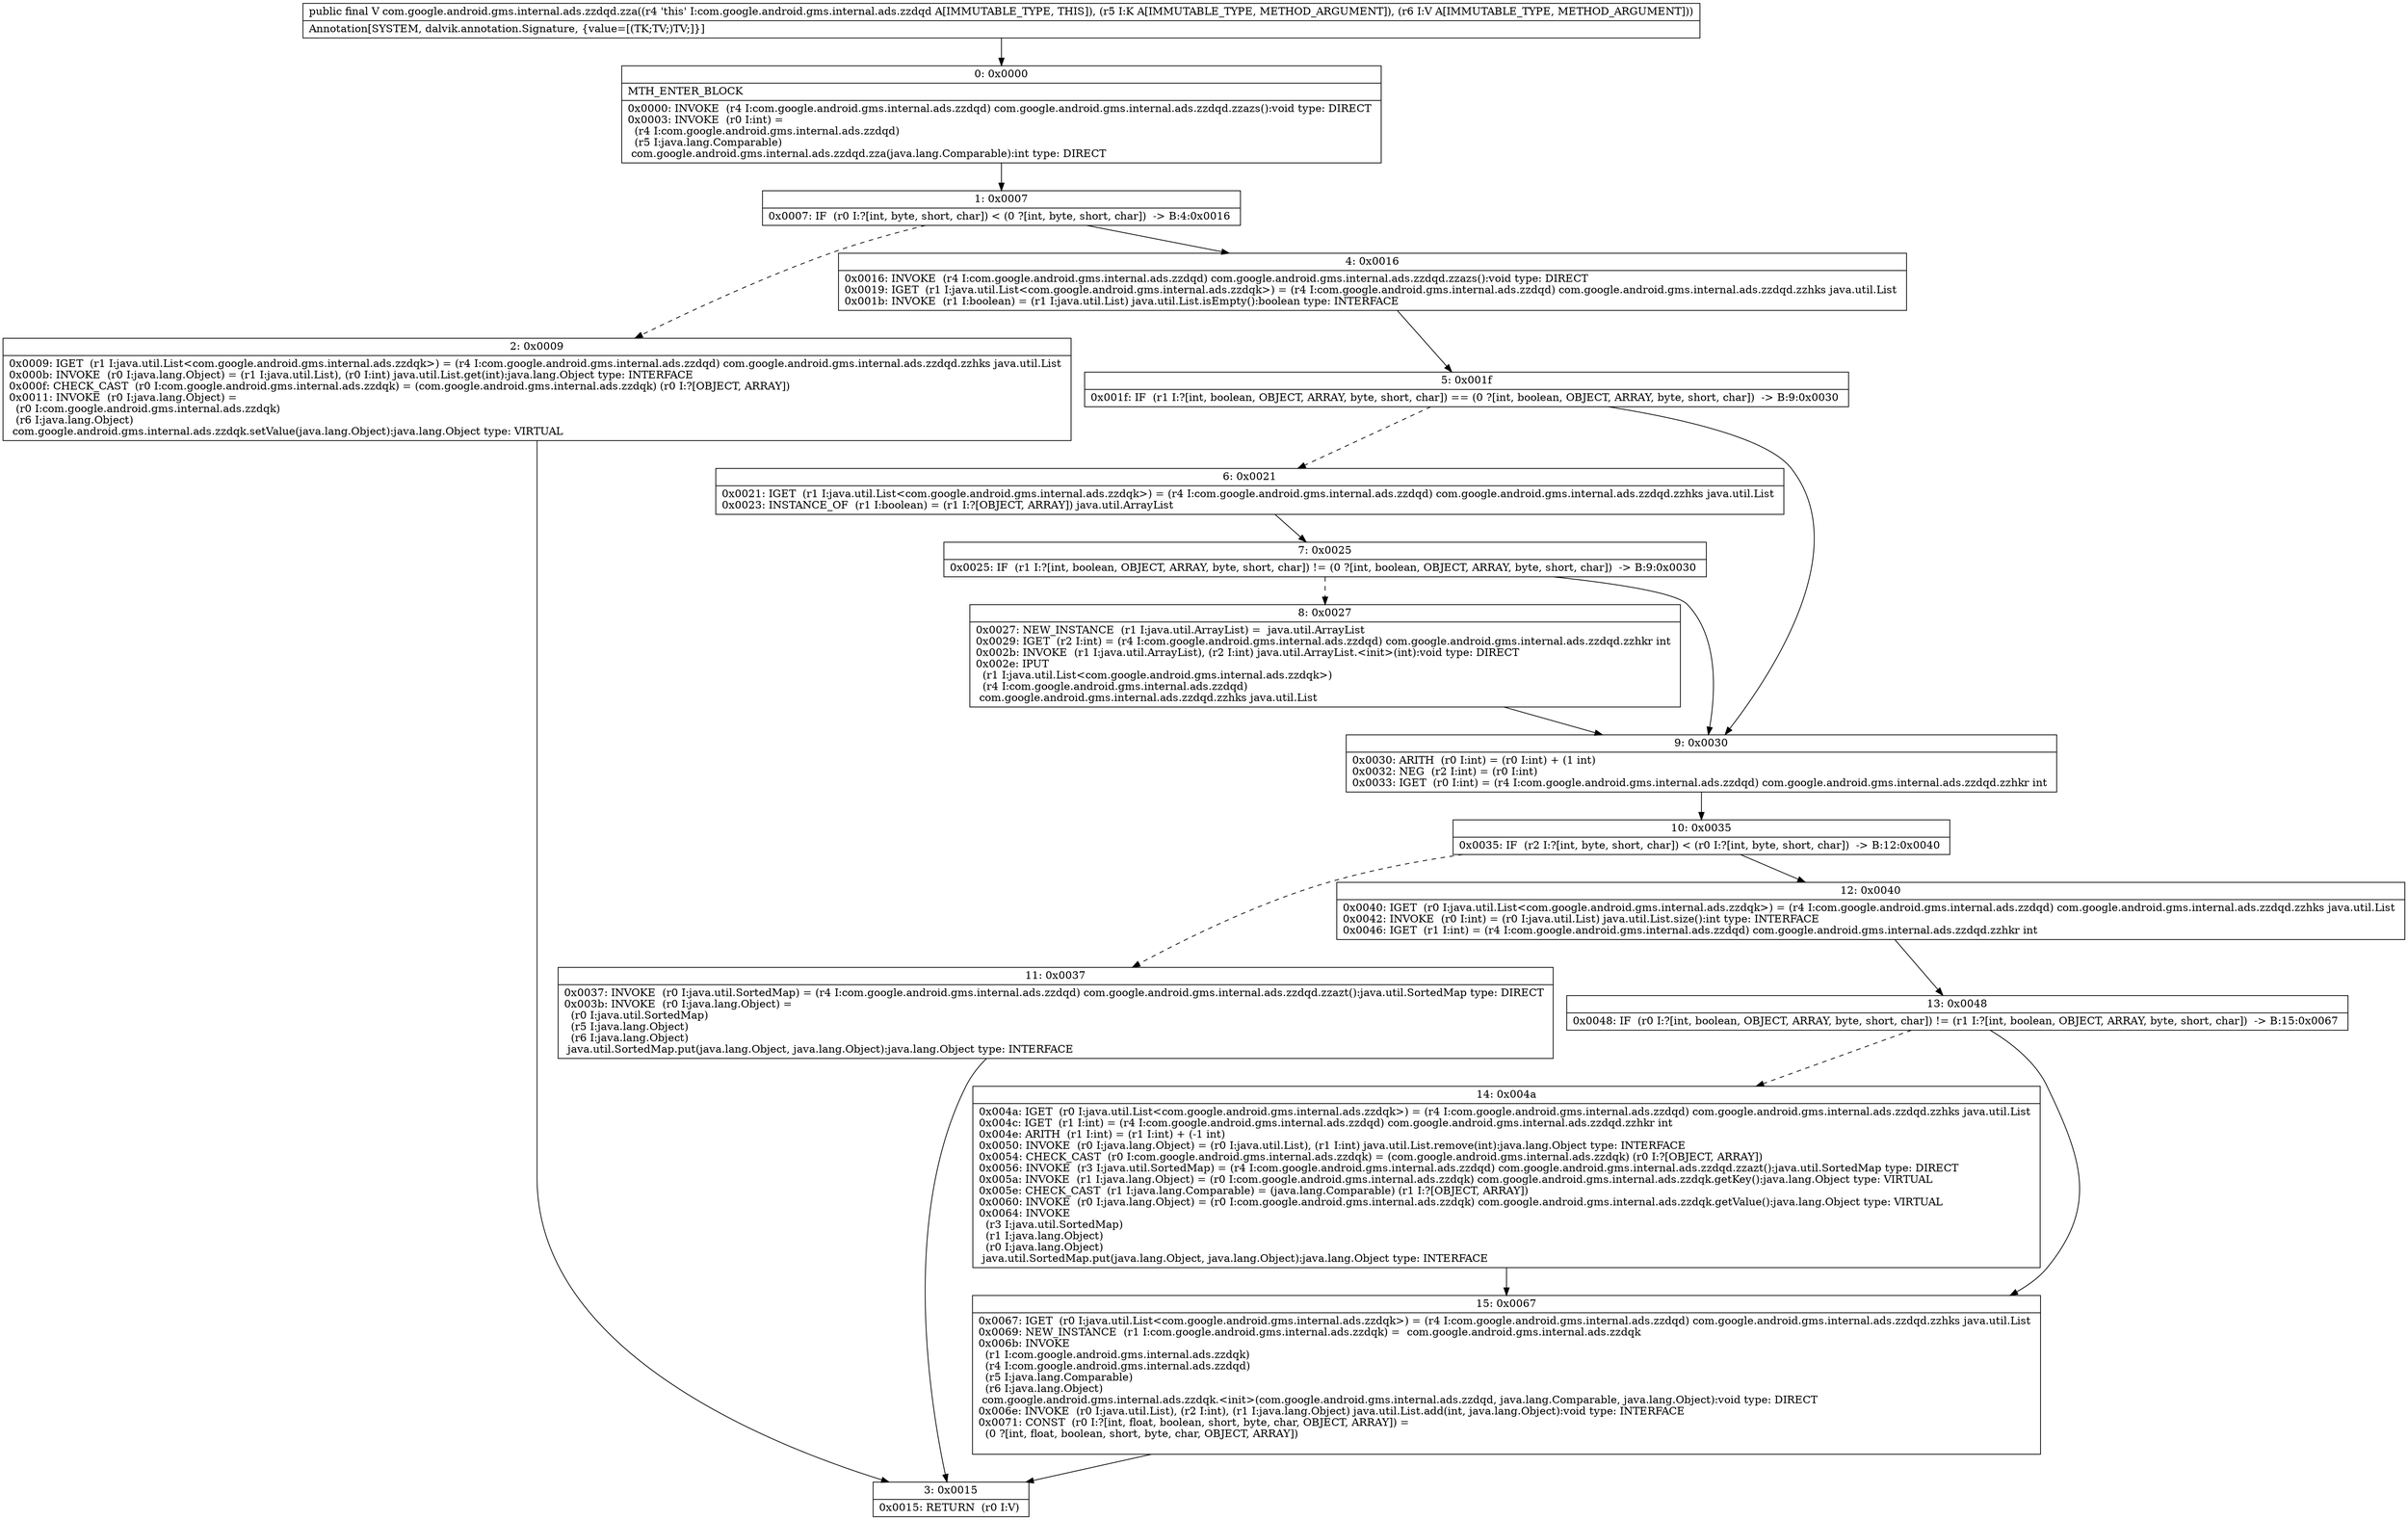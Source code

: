 digraph "CFG forcom.google.android.gms.internal.ads.zzdqd.zza(Ljava\/lang\/Comparable;Ljava\/lang\/Object;)Ljava\/lang\/Object;" {
Node_0 [shape=record,label="{0\:\ 0x0000|MTH_ENTER_BLOCK\l|0x0000: INVOKE  (r4 I:com.google.android.gms.internal.ads.zzdqd) com.google.android.gms.internal.ads.zzdqd.zzazs():void type: DIRECT \l0x0003: INVOKE  (r0 I:int) = \l  (r4 I:com.google.android.gms.internal.ads.zzdqd)\l  (r5 I:java.lang.Comparable)\l com.google.android.gms.internal.ads.zzdqd.zza(java.lang.Comparable):int type: DIRECT \l}"];
Node_1 [shape=record,label="{1\:\ 0x0007|0x0007: IF  (r0 I:?[int, byte, short, char]) \< (0 ?[int, byte, short, char])  \-\> B:4:0x0016 \l}"];
Node_2 [shape=record,label="{2\:\ 0x0009|0x0009: IGET  (r1 I:java.util.List\<com.google.android.gms.internal.ads.zzdqk\>) = (r4 I:com.google.android.gms.internal.ads.zzdqd) com.google.android.gms.internal.ads.zzdqd.zzhks java.util.List \l0x000b: INVOKE  (r0 I:java.lang.Object) = (r1 I:java.util.List), (r0 I:int) java.util.List.get(int):java.lang.Object type: INTERFACE \l0x000f: CHECK_CAST  (r0 I:com.google.android.gms.internal.ads.zzdqk) = (com.google.android.gms.internal.ads.zzdqk) (r0 I:?[OBJECT, ARRAY]) \l0x0011: INVOKE  (r0 I:java.lang.Object) = \l  (r0 I:com.google.android.gms.internal.ads.zzdqk)\l  (r6 I:java.lang.Object)\l com.google.android.gms.internal.ads.zzdqk.setValue(java.lang.Object):java.lang.Object type: VIRTUAL \l}"];
Node_3 [shape=record,label="{3\:\ 0x0015|0x0015: RETURN  (r0 I:V) \l}"];
Node_4 [shape=record,label="{4\:\ 0x0016|0x0016: INVOKE  (r4 I:com.google.android.gms.internal.ads.zzdqd) com.google.android.gms.internal.ads.zzdqd.zzazs():void type: DIRECT \l0x0019: IGET  (r1 I:java.util.List\<com.google.android.gms.internal.ads.zzdqk\>) = (r4 I:com.google.android.gms.internal.ads.zzdqd) com.google.android.gms.internal.ads.zzdqd.zzhks java.util.List \l0x001b: INVOKE  (r1 I:boolean) = (r1 I:java.util.List) java.util.List.isEmpty():boolean type: INTERFACE \l}"];
Node_5 [shape=record,label="{5\:\ 0x001f|0x001f: IF  (r1 I:?[int, boolean, OBJECT, ARRAY, byte, short, char]) == (0 ?[int, boolean, OBJECT, ARRAY, byte, short, char])  \-\> B:9:0x0030 \l}"];
Node_6 [shape=record,label="{6\:\ 0x0021|0x0021: IGET  (r1 I:java.util.List\<com.google.android.gms.internal.ads.zzdqk\>) = (r4 I:com.google.android.gms.internal.ads.zzdqd) com.google.android.gms.internal.ads.zzdqd.zzhks java.util.List \l0x0023: INSTANCE_OF  (r1 I:boolean) = (r1 I:?[OBJECT, ARRAY]) java.util.ArrayList \l}"];
Node_7 [shape=record,label="{7\:\ 0x0025|0x0025: IF  (r1 I:?[int, boolean, OBJECT, ARRAY, byte, short, char]) != (0 ?[int, boolean, OBJECT, ARRAY, byte, short, char])  \-\> B:9:0x0030 \l}"];
Node_8 [shape=record,label="{8\:\ 0x0027|0x0027: NEW_INSTANCE  (r1 I:java.util.ArrayList) =  java.util.ArrayList \l0x0029: IGET  (r2 I:int) = (r4 I:com.google.android.gms.internal.ads.zzdqd) com.google.android.gms.internal.ads.zzdqd.zzhkr int \l0x002b: INVOKE  (r1 I:java.util.ArrayList), (r2 I:int) java.util.ArrayList.\<init\>(int):void type: DIRECT \l0x002e: IPUT  \l  (r1 I:java.util.List\<com.google.android.gms.internal.ads.zzdqk\>)\l  (r4 I:com.google.android.gms.internal.ads.zzdqd)\l com.google.android.gms.internal.ads.zzdqd.zzhks java.util.List \l}"];
Node_9 [shape=record,label="{9\:\ 0x0030|0x0030: ARITH  (r0 I:int) = (r0 I:int) + (1 int) \l0x0032: NEG  (r2 I:int) = (r0 I:int) \l0x0033: IGET  (r0 I:int) = (r4 I:com.google.android.gms.internal.ads.zzdqd) com.google.android.gms.internal.ads.zzdqd.zzhkr int \l}"];
Node_10 [shape=record,label="{10\:\ 0x0035|0x0035: IF  (r2 I:?[int, byte, short, char]) \< (r0 I:?[int, byte, short, char])  \-\> B:12:0x0040 \l}"];
Node_11 [shape=record,label="{11\:\ 0x0037|0x0037: INVOKE  (r0 I:java.util.SortedMap) = (r4 I:com.google.android.gms.internal.ads.zzdqd) com.google.android.gms.internal.ads.zzdqd.zzazt():java.util.SortedMap type: DIRECT \l0x003b: INVOKE  (r0 I:java.lang.Object) = \l  (r0 I:java.util.SortedMap)\l  (r5 I:java.lang.Object)\l  (r6 I:java.lang.Object)\l java.util.SortedMap.put(java.lang.Object, java.lang.Object):java.lang.Object type: INTERFACE \l}"];
Node_12 [shape=record,label="{12\:\ 0x0040|0x0040: IGET  (r0 I:java.util.List\<com.google.android.gms.internal.ads.zzdqk\>) = (r4 I:com.google.android.gms.internal.ads.zzdqd) com.google.android.gms.internal.ads.zzdqd.zzhks java.util.List \l0x0042: INVOKE  (r0 I:int) = (r0 I:java.util.List) java.util.List.size():int type: INTERFACE \l0x0046: IGET  (r1 I:int) = (r4 I:com.google.android.gms.internal.ads.zzdqd) com.google.android.gms.internal.ads.zzdqd.zzhkr int \l}"];
Node_13 [shape=record,label="{13\:\ 0x0048|0x0048: IF  (r0 I:?[int, boolean, OBJECT, ARRAY, byte, short, char]) != (r1 I:?[int, boolean, OBJECT, ARRAY, byte, short, char])  \-\> B:15:0x0067 \l}"];
Node_14 [shape=record,label="{14\:\ 0x004a|0x004a: IGET  (r0 I:java.util.List\<com.google.android.gms.internal.ads.zzdqk\>) = (r4 I:com.google.android.gms.internal.ads.zzdqd) com.google.android.gms.internal.ads.zzdqd.zzhks java.util.List \l0x004c: IGET  (r1 I:int) = (r4 I:com.google.android.gms.internal.ads.zzdqd) com.google.android.gms.internal.ads.zzdqd.zzhkr int \l0x004e: ARITH  (r1 I:int) = (r1 I:int) + (\-1 int) \l0x0050: INVOKE  (r0 I:java.lang.Object) = (r0 I:java.util.List), (r1 I:int) java.util.List.remove(int):java.lang.Object type: INTERFACE \l0x0054: CHECK_CAST  (r0 I:com.google.android.gms.internal.ads.zzdqk) = (com.google.android.gms.internal.ads.zzdqk) (r0 I:?[OBJECT, ARRAY]) \l0x0056: INVOKE  (r3 I:java.util.SortedMap) = (r4 I:com.google.android.gms.internal.ads.zzdqd) com.google.android.gms.internal.ads.zzdqd.zzazt():java.util.SortedMap type: DIRECT \l0x005a: INVOKE  (r1 I:java.lang.Object) = (r0 I:com.google.android.gms.internal.ads.zzdqk) com.google.android.gms.internal.ads.zzdqk.getKey():java.lang.Object type: VIRTUAL \l0x005e: CHECK_CAST  (r1 I:java.lang.Comparable) = (java.lang.Comparable) (r1 I:?[OBJECT, ARRAY]) \l0x0060: INVOKE  (r0 I:java.lang.Object) = (r0 I:com.google.android.gms.internal.ads.zzdqk) com.google.android.gms.internal.ads.zzdqk.getValue():java.lang.Object type: VIRTUAL \l0x0064: INVOKE  \l  (r3 I:java.util.SortedMap)\l  (r1 I:java.lang.Object)\l  (r0 I:java.lang.Object)\l java.util.SortedMap.put(java.lang.Object, java.lang.Object):java.lang.Object type: INTERFACE \l}"];
Node_15 [shape=record,label="{15\:\ 0x0067|0x0067: IGET  (r0 I:java.util.List\<com.google.android.gms.internal.ads.zzdqk\>) = (r4 I:com.google.android.gms.internal.ads.zzdqd) com.google.android.gms.internal.ads.zzdqd.zzhks java.util.List \l0x0069: NEW_INSTANCE  (r1 I:com.google.android.gms.internal.ads.zzdqk) =  com.google.android.gms.internal.ads.zzdqk \l0x006b: INVOKE  \l  (r1 I:com.google.android.gms.internal.ads.zzdqk)\l  (r4 I:com.google.android.gms.internal.ads.zzdqd)\l  (r5 I:java.lang.Comparable)\l  (r6 I:java.lang.Object)\l com.google.android.gms.internal.ads.zzdqk.\<init\>(com.google.android.gms.internal.ads.zzdqd, java.lang.Comparable, java.lang.Object):void type: DIRECT \l0x006e: INVOKE  (r0 I:java.util.List), (r2 I:int), (r1 I:java.lang.Object) java.util.List.add(int, java.lang.Object):void type: INTERFACE \l0x0071: CONST  (r0 I:?[int, float, boolean, short, byte, char, OBJECT, ARRAY]) = \l  (0 ?[int, float, boolean, short, byte, char, OBJECT, ARRAY])\l \l}"];
MethodNode[shape=record,label="{public final V com.google.android.gms.internal.ads.zzdqd.zza((r4 'this' I:com.google.android.gms.internal.ads.zzdqd A[IMMUTABLE_TYPE, THIS]), (r5 I:K A[IMMUTABLE_TYPE, METHOD_ARGUMENT]), (r6 I:V A[IMMUTABLE_TYPE, METHOD_ARGUMENT]))  | Annotation[SYSTEM, dalvik.annotation.Signature, \{value=[(TK;TV;)TV;]\}]\l}"];
MethodNode -> Node_0;
Node_0 -> Node_1;
Node_1 -> Node_2[style=dashed];
Node_1 -> Node_4;
Node_2 -> Node_3;
Node_4 -> Node_5;
Node_5 -> Node_6[style=dashed];
Node_5 -> Node_9;
Node_6 -> Node_7;
Node_7 -> Node_8[style=dashed];
Node_7 -> Node_9;
Node_8 -> Node_9;
Node_9 -> Node_10;
Node_10 -> Node_11[style=dashed];
Node_10 -> Node_12;
Node_11 -> Node_3;
Node_12 -> Node_13;
Node_13 -> Node_14[style=dashed];
Node_13 -> Node_15;
Node_14 -> Node_15;
Node_15 -> Node_3;
}

